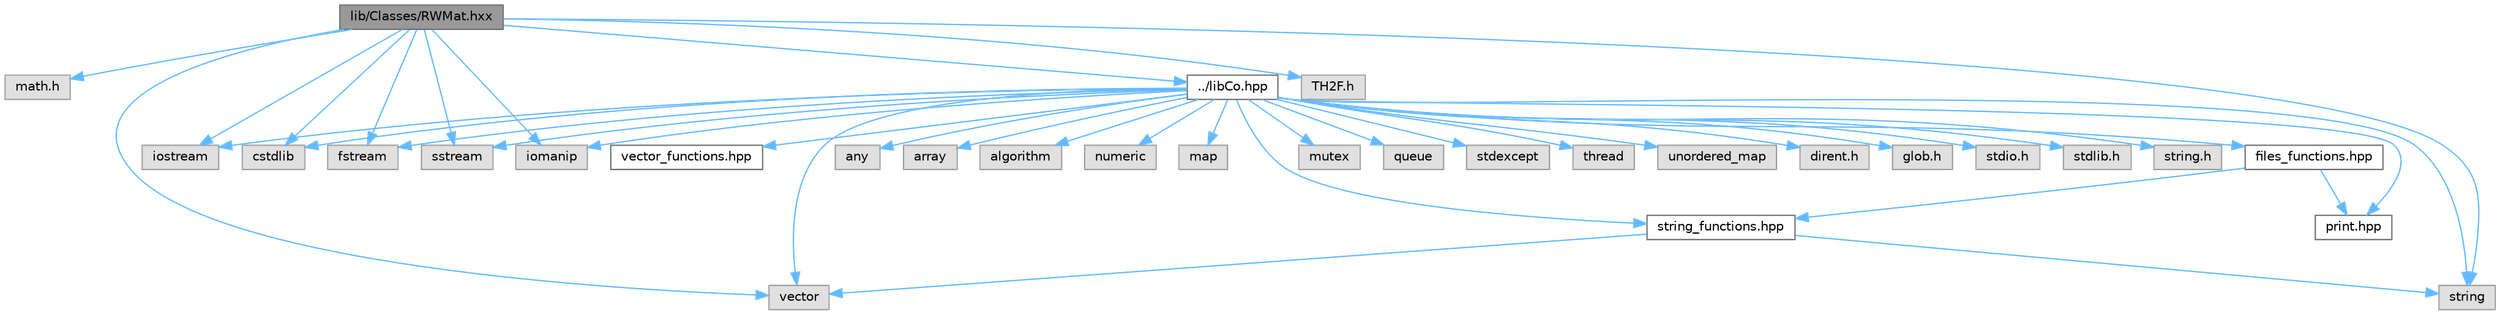 digraph "lib/Classes/RWMat.hxx"
{
 // LATEX_PDF_SIZE
  bgcolor="transparent";
  edge [fontname=Helvetica,fontsize=10,labelfontname=Helvetica,labelfontsize=10];
  node [fontname=Helvetica,fontsize=10,shape=box,height=0.2,width=0.4];
  Node1 [id="Node000001",label="lib/Classes/RWMat.hxx",height=0.2,width=0.4,color="gray40", fillcolor="grey60", style="filled", fontcolor="black",tooltip=" "];
  Node1 -> Node2 [id="edge1_Node000001_Node000002",color="steelblue1",style="solid",tooltip=" "];
  Node2 [id="Node000002",label="math.h",height=0.2,width=0.4,color="grey60", fillcolor="#E0E0E0", style="filled",tooltip=" "];
  Node1 -> Node3 [id="edge2_Node000001_Node000003",color="steelblue1",style="solid",tooltip=" "];
  Node3 [id="Node000003",label="vector",height=0.2,width=0.4,color="grey60", fillcolor="#E0E0E0", style="filled",tooltip=" "];
  Node1 -> Node4 [id="edge3_Node000001_Node000004",color="steelblue1",style="solid",tooltip=" "];
  Node4 [id="Node000004",label="iostream",height=0.2,width=0.4,color="grey60", fillcolor="#E0E0E0", style="filled",tooltip=" "];
  Node1 -> Node5 [id="edge4_Node000001_Node000005",color="steelblue1",style="solid",tooltip=" "];
  Node5 [id="Node000005",label="string",height=0.2,width=0.4,color="grey60", fillcolor="#E0E0E0", style="filled",tooltip=" "];
  Node1 -> Node6 [id="edge5_Node000001_Node000006",color="steelblue1",style="solid",tooltip=" "];
  Node6 [id="Node000006",label="cstdlib",height=0.2,width=0.4,color="grey60", fillcolor="#E0E0E0", style="filled",tooltip=" "];
  Node1 -> Node7 [id="edge6_Node000001_Node000007",color="steelblue1",style="solid",tooltip=" "];
  Node7 [id="Node000007",label="fstream",height=0.2,width=0.4,color="grey60", fillcolor="#E0E0E0", style="filled",tooltip=" "];
  Node1 -> Node8 [id="edge7_Node000001_Node000008",color="steelblue1",style="solid",tooltip=" "];
  Node8 [id="Node000008",label="sstream",height=0.2,width=0.4,color="grey60", fillcolor="#E0E0E0", style="filled",tooltip=" "];
  Node1 -> Node9 [id="edge8_Node000001_Node000009",color="steelblue1",style="solid",tooltip=" "];
  Node9 [id="Node000009",label="iomanip",height=0.2,width=0.4,color="grey60", fillcolor="#E0E0E0", style="filled",tooltip=" "];
  Node1 -> Node10 [id="edge9_Node000001_Node000010",color="steelblue1",style="solid",tooltip=" "];
  Node10 [id="Node000010",label="TH2F.h",height=0.2,width=0.4,color="grey60", fillcolor="#E0E0E0", style="filled",tooltip=" "];
  Node1 -> Node11 [id="edge10_Node000001_Node000011",color="steelblue1",style="solid",tooltip=" "];
  Node11 [id="Node000011",label="../libCo.hpp",height=0.2,width=0.4,color="grey40", fillcolor="white", style="filled",URL="$lib_co_8hpp.html",tooltip=" "];
  Node11 -> Node12 [id="edge11_Node000011_Node000012",color="steelblue1",style="solid",tooltip=" "];
  Node12 [id="Node000012",label="any",height=0.2,width=0.4,color="grey60", fillcolor="#E0E0E0", style="filled",tooltip=" "];
  Node11 -> Node13 [id="edge12_Node000011_Node000013",color="steelblue1",style="solid",tooltip=" "];
  Node13 [id="Node000013",label="array",height=0.2,width=0.4,color="grey60", fillcolor="#E0E0E0", style="filled",tooltip=" "];
  Node11 -> Node14 [id="edge13_Node000011_Node000014",color="steelblue1",style="solid",tooltip=" "];
  Node14 [id="Node000014",label="algorithm",height=0.2,width=0.4,color="grey60", fillcolor="#E0E0E0", style="filled",tooltip=" "];
  Node11 -> Node9 [id="edge14_Node000011_Node000009",color="steelblue1",style="solid",tooltip=" "];
  Node11 -> Node4 [id="edge15_Node000011_Node000004",color="steelblue1",style="solid",tooltip=" "];
  Node11 -> Node7 [id="edge16_Node000011_Node000007",color="steelblue1",style="solid",tooltip=" "];
  Node11 -> Node15 [id="edge17_Node000011_Node000015",color="steelblue1",style="solid",tooltip=" "];
  Node15 [id="Node000015",label="numeric",height=0.2,width=0.4,color="grey60", fillcolor="#E0E0E0", style="filled",tooltip=" "];
  Node11 -> Node16 [id="edge18_Node000011_Node000016",color="steelblue1",style="solid",tooltip=" "];
  Node16 [id="Node000016",label="map",height=0.2,width=0.4,color="grey60", fillcolor="#E0E0E0", style="filled",tooltip=" "];
  Node11 -> Node17 [id="edge19_Node000011_Node000017",color="steelblue1",style="solid",tooltip=" "];
  Node17 [id="Node000017",label="mutex",height=0.2,width=0.4,color="grey60", fillcolor="#E0E0E0", style="filled",tooltip=" "];
  Node11 -> Node18 [id="edge20_Node000011_Node000018",color="steelblue1",style="solid",tooltip=" "];
  Node18 [id="Node000018",label="queue",height=0.2,width=0.4,color="grey60", fillcolor="#E0E0E0", style="filled",tooltip=" "];
  Node11 -> Node8 [id="edge21_Node000011_Node000008",color="steelblue1",style="solid",tooltip=" "];
  Node11 -> Node19 [id="edge22_Node000011_Node000019",color="steelblue1",style="solid",tooltip=" "];
  Node19 [id="Node000019",label="stdexcept",height=0.2,width=0.4,color="grey60", fillcolor="#E0E0E0", style="filled",tooltip=" "];
  Node11 -> Node5 [id="edge23_Node000011_Node000005",color="steelblue1",style="solid",tooltip=" "];
  Node11 -> Node20 [id="edge24_Node000011_Node000020",color="steelblue1",style="solid",tooltip=" "];
  Node20 [id="Node000020",label="thread",height=0.2,width=0.4,color="grey60", fillcolor="#E0E0E0", style="filled",tooltip=" "];
  Node11 -> Node21 [id="edge25_Node000011_Node000021",color="steelblue1",style="solid",tooltip=" "];
  Node21 [id="Node000021",label="unordered_map",height=0.2,width=0.4,color="grey60", fillcolor="#E0E0E0", style="filled",tooltip=" "];
  Node11 -> Node3 [id="edge26_Node000011_Node000003",color="steelblue1",style="solid",tooltip=" "];
  Node11 -> Node6 [id="edge27_Node000011_Node000006",color="steelblue1",style="solid",tooltip=" "];
  Node11 -> Node22 [id="edge28_Node000011_Node000022",color="steelblue1",style="solid",tooltip=" "];
  Node22 [id="Node000022",label="dirent.h",height=0.2,width=0.4,color="grey60", fillcolor="#E0E0E0", style="filled",tooltip=" "];
  Node11 -> Node23 [id="edge29_Node000011_Node000023",color="steelblue1",style="solid",tooltip=" "];
  Node23 [id="Node000023",label="glob.h",height=0.2,width=0.4,color="grey60", fillcolor="#E0E0E0", style="filled",tooltip=" "];
  Node11 -> Node24 [id="edge30_Node000011_Node000024",color="steelblue1",style="solid",tooltip=" "];
  Node24 [id="Node000024",label="stdio.h",height=0.2,width=0.4,color="grey60", fillcolor="#E0E0E0", style="filled",tooltip=" "];
  Node11 -> Node25 [id="edge31_Node000011_Node000025",color="steelblue1",style="solid",tooltip=" "];
  Node25 [id="Node000025",label="stdlib.h",height=0.2,width=0.4,color="grey60", fillcolor="#E0E0E0", style="filled",tooltip=" "];
  Node11 -> Node26 [id="edge32_Node000011_Node000026",color="steelblue1",style="solid",tooltip=" "];
  Node26 [id="Node000026",label="string.h",height=0.2,width=0.4,color="grey60", fillcolor="#E0E0E0", style="filled",tooltip=" "];
  Node11 -> Node27 [id="edge33_Node000011_Node000027",color="steelblue1",style="solid",tooltip=" "];
  Node27 [id="Node000027",label="print.hpp",height=0.2,width=0.4,color="grey40", fillcolor="white", style="filled",URL="$print_8hpp.html",tooltip=" "];
  Node11 -> Node28 [id="edge34_Node000011_Node000028",color="steelblue1",style="solid",tooltip=" "];
  Node28 [id="Node000028",label="string_functions.hpp",height=0.2,width=0.4,color="grey40", fillcolor="white", style="filled",URL="$string__functions_8hpp.html",tooltip=" "];
  Node28 -> Node3 [id="edge35_Node000028_Node000003",color="steelblue1",style="solid",tooltip=" "];
  Node28 -> Node5 [id="edge36_Node000028_Node000005",color="steelblue1",style="solid",tooltip=" "];
  Node11 -> Node29 [id="edge37_Node000011_Node000029",color="steelblue1",style="solid",tooltip=" "];
  Node29 [id="Node000029",label="files_functions.hpp",height=0.2,width=0.4,color="grey40", fillcolor="white", style="filled",URL="$files__functions_8hpp.html",tooltip=" "];
  Node29 -> Node27 [id="edge38_Node000029_Node000027",color="steelblue1",style="solid",tooltip=" "];
  Node29 -> Node28 [id="edge39_Node000029_Node000028",color="steelblue1",style="solid",tooltip=" "];
  Node11 -> Node30 [id="edge40_Node000011_Node000030",color="steelblue1",style="solid",tooltip=" "];
  Node30 [id="Node000030",label="vector_functions.hpp",height=0.2,width=0.4,color="grey40", fillcolor="white", style="filled",URL="$vector__functions_8hpp.html",tooltip=" "];
}
